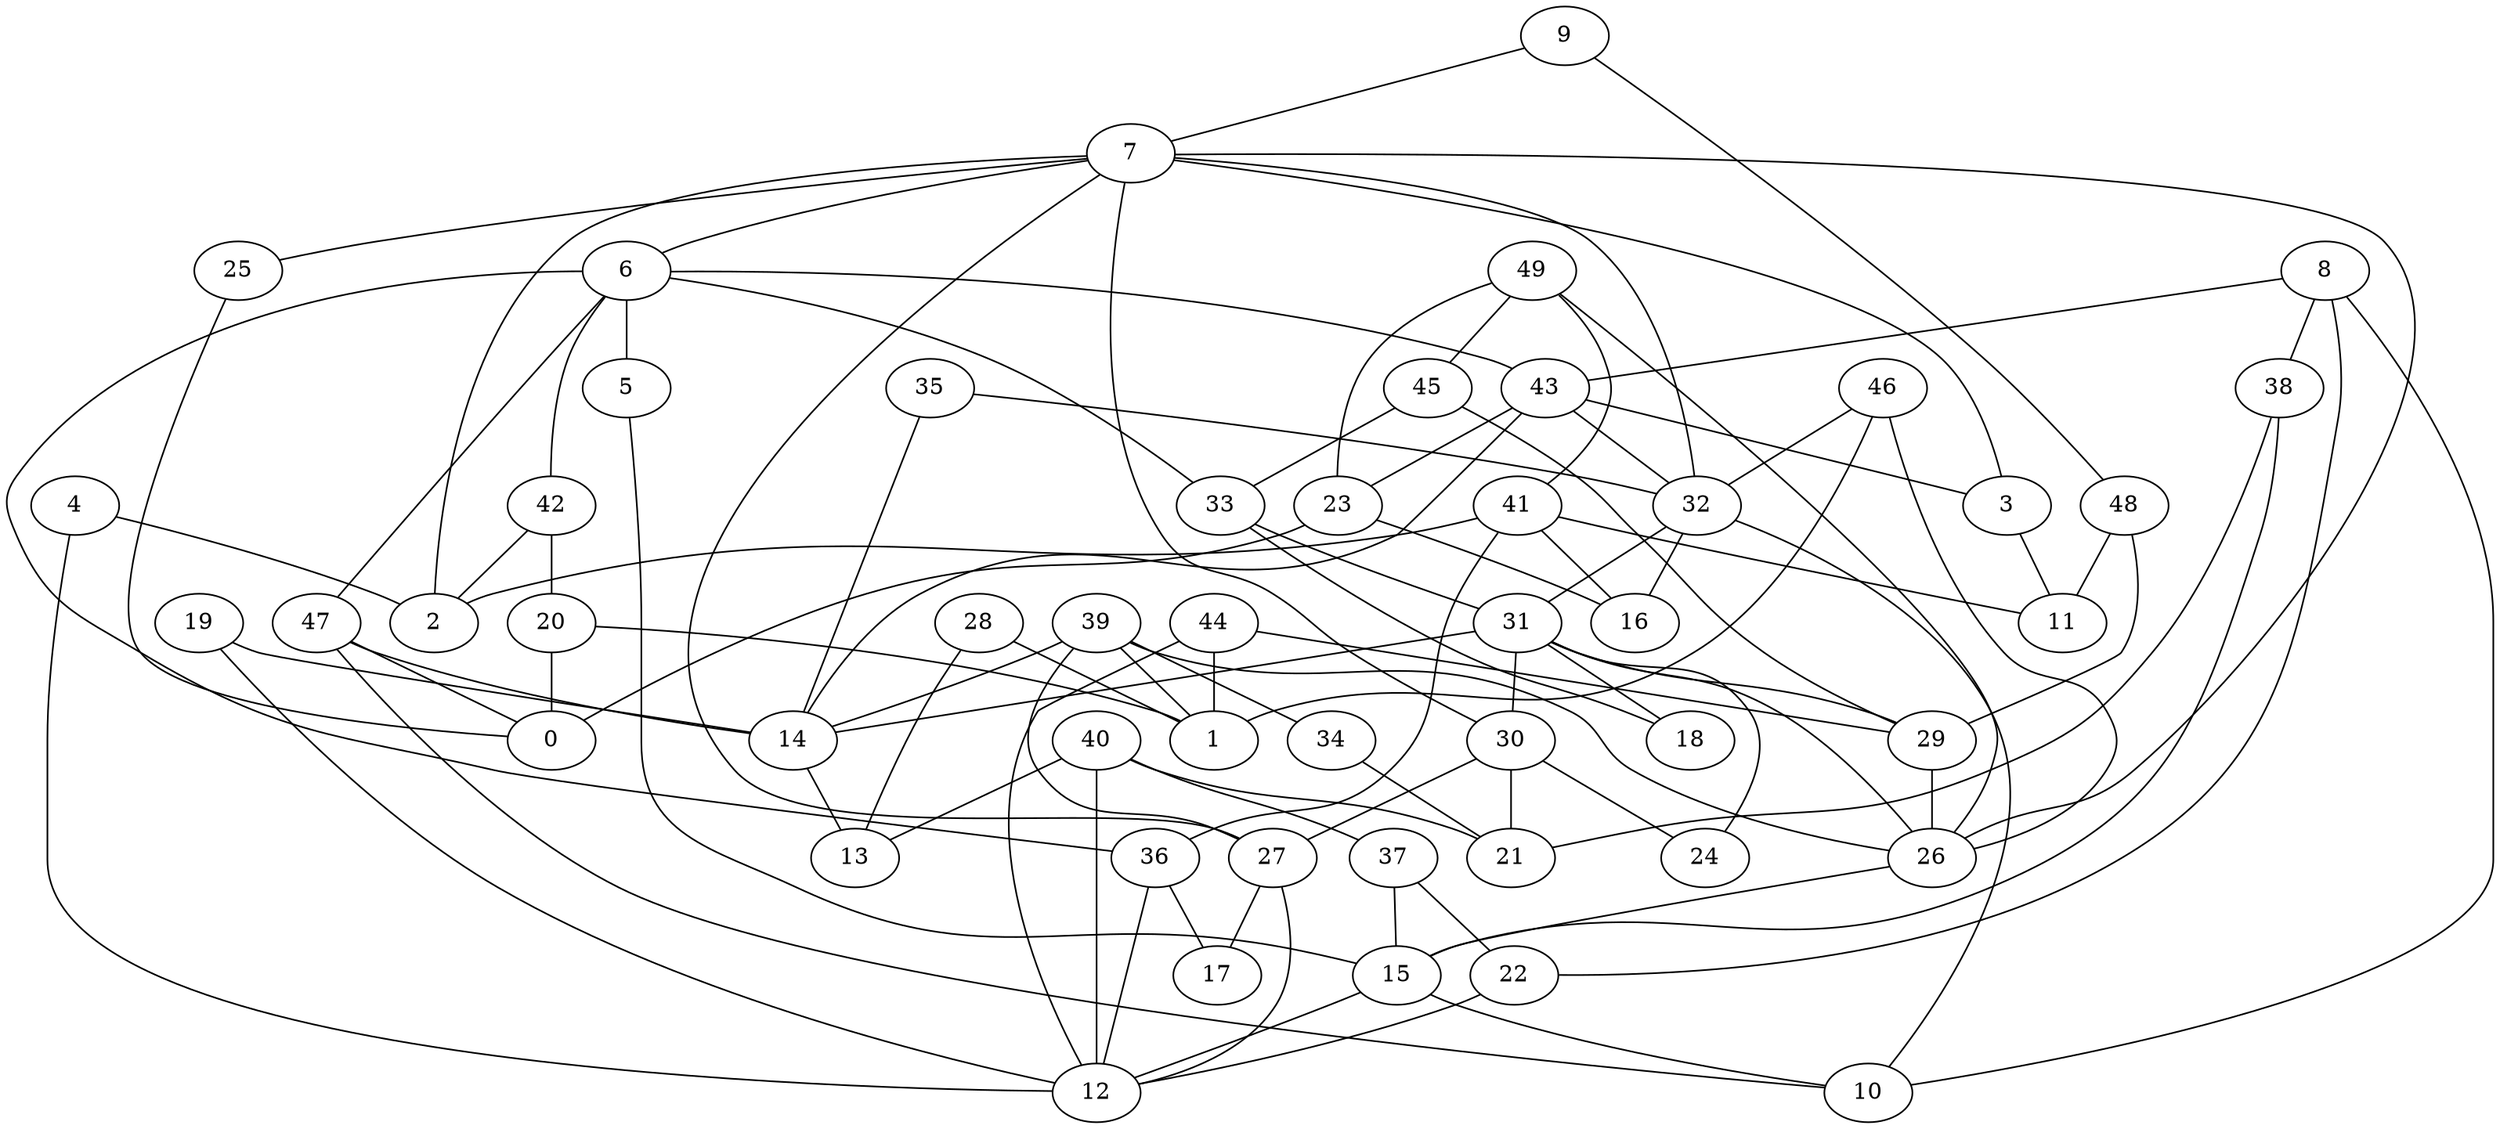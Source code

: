digraph GG_graph {

subgraph G_graph {
edge [color = black]
"38" -> "21" [dir = none]
"38" -> "15" [dir = none]
"8" -> "10" [dir = none]
"8" -> "43" [dir = none]
"8" -> "38" [dir = none]
"8" -> "22" [dir = none]
"46" -> "1" [dir = none]
"46" -> "26" [dir = none]
"46" -> "32" [dir = none]
"19" -> "12" [dir = none]
"19" -> "14" [dir = none]
"43" -> "14" [dir = none]
"43" -> "32" [dir = none]
"43" -> "23" [dir = none]
"43" -> "3" [dir = none]
"26" -> "15" [dir = none]
"32" -> "31" [dir = none]
"32" -> "16" [dir = none]
"32" -> "10" [dir = none]
"29" -> "26" [dir = none]
"34" -> "21" [dir = none]
"14" -> "13" [dir = none]
"35" -> "14" [dir = none]
"35" -> "32" [dir = none]
"27" -> "12" [dir = none]
"27" -> "17" [dir = none]
"28" -> "1" [dir = none]
"28" -> "13" [dir = none]
"41" -> "36" [dir = none]
"41" -> "16" [dir = none]
"41" -> "11" [dir = none]
"41" -> "2" [dir = none]
"49" -> "23" [dir = none]
"49" -> "45" [dir = none]
"49" -> "26" [dir = none]
"49" -> "41" [dir = none]
"42" -> "2" [dir = none]
"42" -> "20" [dir = none]
"7" -> "6" [dir = none]
"7" -> "32" [dir = none]
"7" -> "3" [dir = none]
"7" -> "2" [dir = none]
"7" -> "26" [dir = none]
"7" -> "27" [dir = none]
"7" -> "25" [dir = none]
"15" -> "10" [dir = none]
"15" -> "12" [dir = none]
"23" -> "16" [dir = none]
"23" -> "0" [dir = none]
"20" -> "0" [dir = none]
"20" -> "1" [dir = none]
"37" -> "22" [dir = none]
"37" -> "15" [dir = none]
"44" -> "1" [dir = none]
"44" -> "29" [dir = none]
"44" -> "12" [dir = none]
"47" -> "14" [dir = none]
"47" -> "10" [dir = none]
"47" -> "0" [dir = none]
"4" -> "2" [dir = none]
"4" -> "12" [dir = none]
"40" -> "13" [dir = none]
"40" -> "12" [dir = none]
"40" -> "37" [dir = none]
"40" -> "21" [dir = none]
"22" -> "12" [dir = none]
"9" -> "7" [dir = none]
"9" -> "48" [dir = none]
"5" -> "15" [dir = none]
"33" -> "18" [dir = none]
"25" -> "0" [dir = none]
"31" -> "26" [dir = none]
"31" -> "14" [dir = none]
"31" -> "29" [dir = none]
"31" -> "30" [dir = none]
"31" -> "18" [dir = none]
"31" -> "24" [dir = none]
"36" -> "17" [dir = none]
"36" -> "12" [dir = none]
"30" -> "27" [dir = none]
"30" -> "24" [dir = none]
"30" -> "21" [dir = none]
"3" -> "11" [dir = none]
"45" -> "29" [dir = none]
"45" -> "33" [dir = none]
"6" -> "33" [dir = none]
"6" -> "5" [dir = none]
"6" -> "47" [dir = none]
"6" -> "43" [dir = none]
"6" -> "42" [dir = none]
"6" -> "36" [dir = none]
"48" -> "29" [dir = none]
"48" -> "11" [dir = none]
"39" -> "1" [dir = none]
"39" -> "14" [dir = none]
"39" -> "34" [dir = none]
"39" -> "27" [dir = none]
"39" -> "26" [dir = none]
"7" -> "30" [dir = none]
"33" -> "31" [dir = none]
}

}
